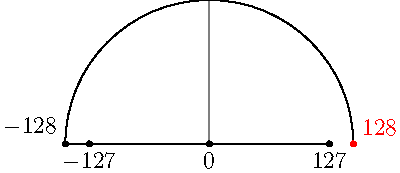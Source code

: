 size(200,0);

pair min = (-120, 0);
pair butmin = (-100, 0);
pair zero = (0, 0);
pair max = (100, 0);

draw(zero--(0, 120), gray);

draw(min--max);

dot(zero);
label("$0$", zero, 1.2S);

dot(min);
label("$-128$", min, 1.2N + 1.2W);

dot(butmin);
label("$-127$", butmin, 1.2S);

dot(max);
label("$127$", max, 1.2S);

draw(arc(zero, 120, 0, 180));

dot((120, 0), red);
label("$128$", (120, 0), 1.2N+1.2E, red);
